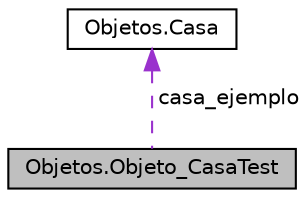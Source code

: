 digraph "Objetos.Objeto_CasaTest"
{
  edge [fontname="Helvetica",fontsize="10",labelfontname="Helvetica",labelfontsize="10"];
  node [fontname="Helvetica",fontsize="10",shape=record];
  Node1 [label="Objetos.Objeto_CasaTest",height=0.2,width=0.4,color="black", fillcolor="grey75", style="filled", fontcolor="black"];
  Node2 -> Node1 [dir="back",color="darkorchid3",fontsize="10",style="dashed",label=" casa_ejemplo" ,fontname="Helvetica"];
  Node2 [label="Objetos.Casa",height=0.2,width=0.4,color="black", fillcolor="white", style="filled",URL="$class_objetos_1_1_casa.html"];
}
